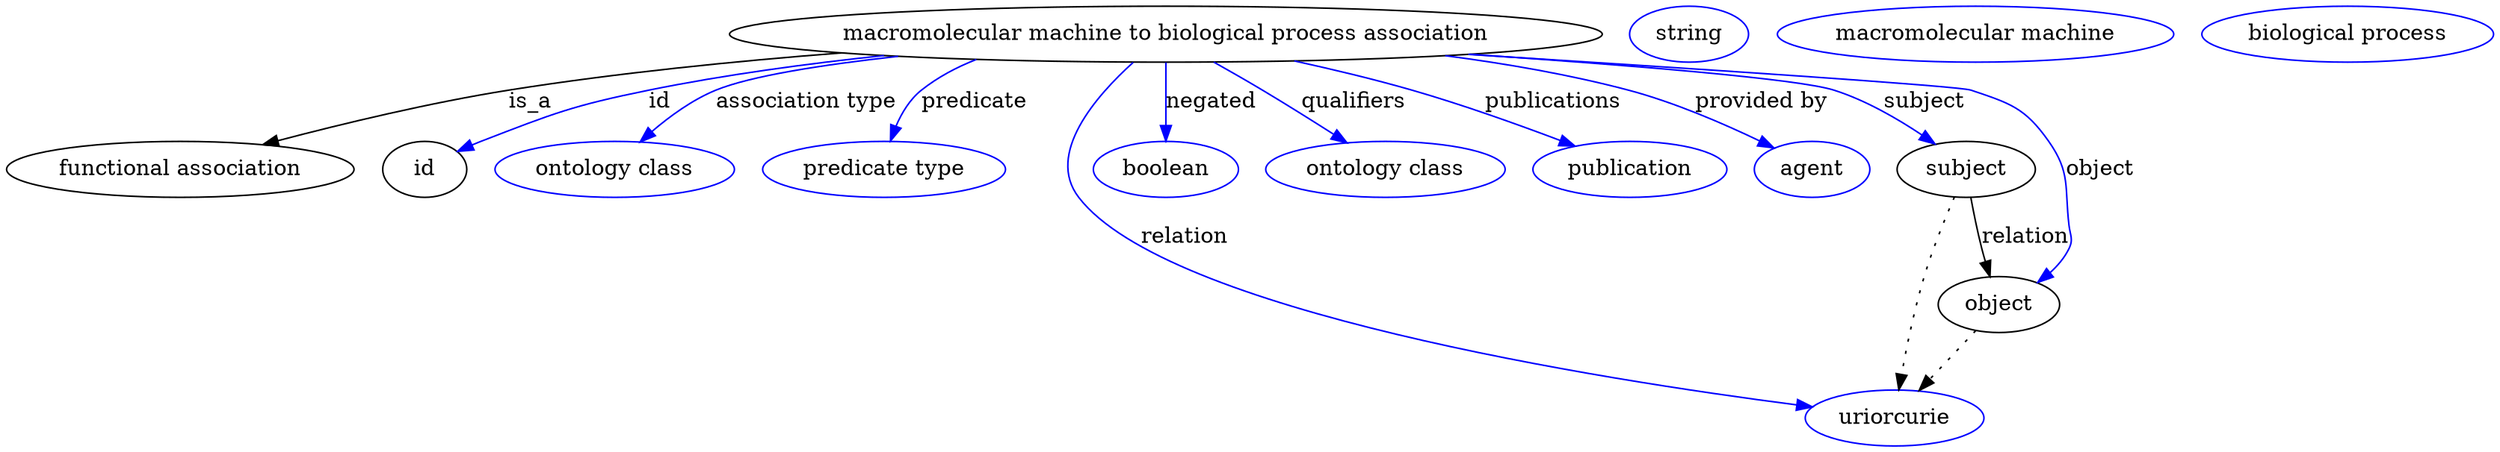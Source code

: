 digraph {
	graph [bb="0,0,1307.5,283"];
	node [label="\N"];
	"macromolecular machine to biological process association"	 [height=0.5,
		label="macromolecular machine to biological process association",
		pos="621.74,265",
		width=6.0661];
	"functional association"	 [height=0.5,
		pos="87.742,178",
		width=2.4373];
	"macromolecular machine to biological process association" -> "functional association"	 [label=is_a,
		lp="286.74,221.5",
		pos="e,135.55,193.26 455.96,253.22 398.6,247.7 334.07,239.87 275.74,229 231.34,220.72 182.09,207.2 145.15,196.16"];
	id	 [height=0.5,
		pos="220.74,178",
		width=0.75];
	"macromolecular machine to biological process association" -> id	 [color=blue,
		label=id,
		lp="356.24,221.5",
		pos="e,242.24,189.3 477.63,251.44 436.33,246.05 391.48,238.75 350.74,229 307.68,218.7 297.51,213.27 256.74,196 254.96,195.24 253.14,194.44 \
251.31,193.61",
		style=solid];
	"association type"	 [color=blue,
		height=0.5,
		label="ontology class",
		pos="327.74,178",
		width=1.7151];
	"macromolecular machine to biological process association" -> "association type"	 [color=blue,
		label="association type",
		lp="432.74,221.5",
		pos="e,343.61,195.51 489.02,250.67 447.42,244.85 407.48,237.48 388.74,229 374.78,222.68 361.45,212.25 350.83,202.46",
		style=solid];
	predicate	 [color=blue,
		height=0.5,
		label="predicate type",
		pos="467.74,178",
		width=1.679];
	"macromolecular machine to biological process association" -> predicate	 [color=blue,
		label=predicate,
		lp="516.74,221.5",
		pos="e,472.23,196.44 540.53,248.25 519.29,242.62 500.02,235.98 491.74,229 484.64,223.02 479.51,214.46 475.86,206.07",
		style=solid];
	relation	 [color=blue,
		height=0.5,
		label=uriorcurie,
		pos="1011.7,18",
		width=1.2638];
	"macromolecular machine to biological process association" -> relation	 [color=blue,
		label=relation,
		lp="637.74,134.5",
		pos="e,969.8,25.249 602.64,246.71 582.06,224.76 554.79,187.47 574.74,160 620.86,96.527 854.1,46.761 959.68,27.111",
		style=solid];
	negated	 [color=blue,
		height=0.5,
		label=boolean,
		pos="621.74,178",
		width=1.0652];
	"macromolecular machine to biological process association" -> negated	 [color=blue,
		label=negated,
		lp="643.24,221.5",
		pos="e,621.74,196 621.74,246.97 621.74,235.19 621.74,219.56 621.74,206.16",
		style=solid];
	qualifiers	 [color=blue,
		height=0.5,
		label="ontology class",
		pos="739.74,178",
		width=1.7151];
	"macromolecular machine to biological process association" -> qualifiers	 [color=blue,
		label=qualifiers,
		lp="714.74,221.5",
		pos="e,716.93,194.82 646.19,246.97 664.3,233.62 689.12,215.32 708.64,200.93",
		style=solid];
	publications	 [color=blue,
		height=0.5,
		label=publication,
		pos="869.74,178",
		width=1.3902];
	"macromolecular machine to biological process association" -> publications	 [color=blue,
		label=publications,
		lp="817.24,221.5",
		pos="e,837.97,192.02 685.34,247.73 704.56,242.16 725.63,235.68 744.74,229 773.16,219.07 804.53,206.27 828.74,195.97",
		style=solid];
	"provided by"	 [color=blue,
		height=0.5,
		label=agent,
		pos="967.74,178",
		width=0.83048];
	"macromolecular machine to biological process association" -> "provided by"	 [color=blue,
		label="provided by",
		lp="925.74,221.5",
		pos="e,945.51,190.25 754.63,250.71 787.72,245.45 822.84,238.39 854.74,229 883.47,220.54 914.34,206.21 936.55,194.89",
		style=solid];
	subject	 [height=0.5,
		pos="1051.7,178",
		width=0.99297];
	"macromolecular machine to biological process association" -> subject	 [color=blue,
		label=subject,
		lp="1015.2,221.5",
		pos="e,1031.3,193 772.51,251.97 854.99,244.32 944.16,235.01 962.74,229 984.04,222.11 1005.9,209.69 1022.6,198.83",
		style=solid];
	object	 [height=0.5,
		pos="1071.7,91",
		width=0.9027];
	"macromolecular machine to biological process association" -> object	 [color=blue,
		label=object,
		lp="1123.7,178",
		pos="e,1091.9,105.27 777.18,252.35 893.02,242.8 1032.3,231 1038.7,229 1067.1,220.19 1079.1,219.86 1096.7,196 1111.3,176.22 1106.1,166.44 \
1108.7,142 1109.5,135.37 1111.3,133.14 1108.7,127 1106.5,121.74 1103.1,116.86 1099.2,112.51",
		style=solid];
	association_id	 [color=blue,
		height=0.5,
		label=string,
		pos="888.74,265",
		width=0.84854];
	subject -> relation	 [pos="e,1015.1,36.239 1045.8,159.97 1041.3,146.12 1035.2,126.47 1030.7,109 1025.4,88.088 1020.4,64.188 1016.9,46.13",
		style=dotted];
	subject -> object	 [label=relation,
		lp="1083.7,134.5",
		pos="e,1067.6,109 1055.9,159.97 1058.6,148.08 1062.3,132.25 1065.4,118.76"];
	"functional association_subject"	 [color=blue,
		height=0.5,
		label="macromolecular machine",
		pos="1038.7,265",
		width=2.8164];
	object -> relation	 [pos="e,1025.9,35.261 1058.1,74.435 1050.5,65.207 1040.9,53.528 1032.4,43.191",
		style=dotted];
	"macromolecular machine to biological process association_object"	 [color=blue,
		height=0.5,
		label="biological process",
		pos="1232.7,265",
		width=2.0762];
}
